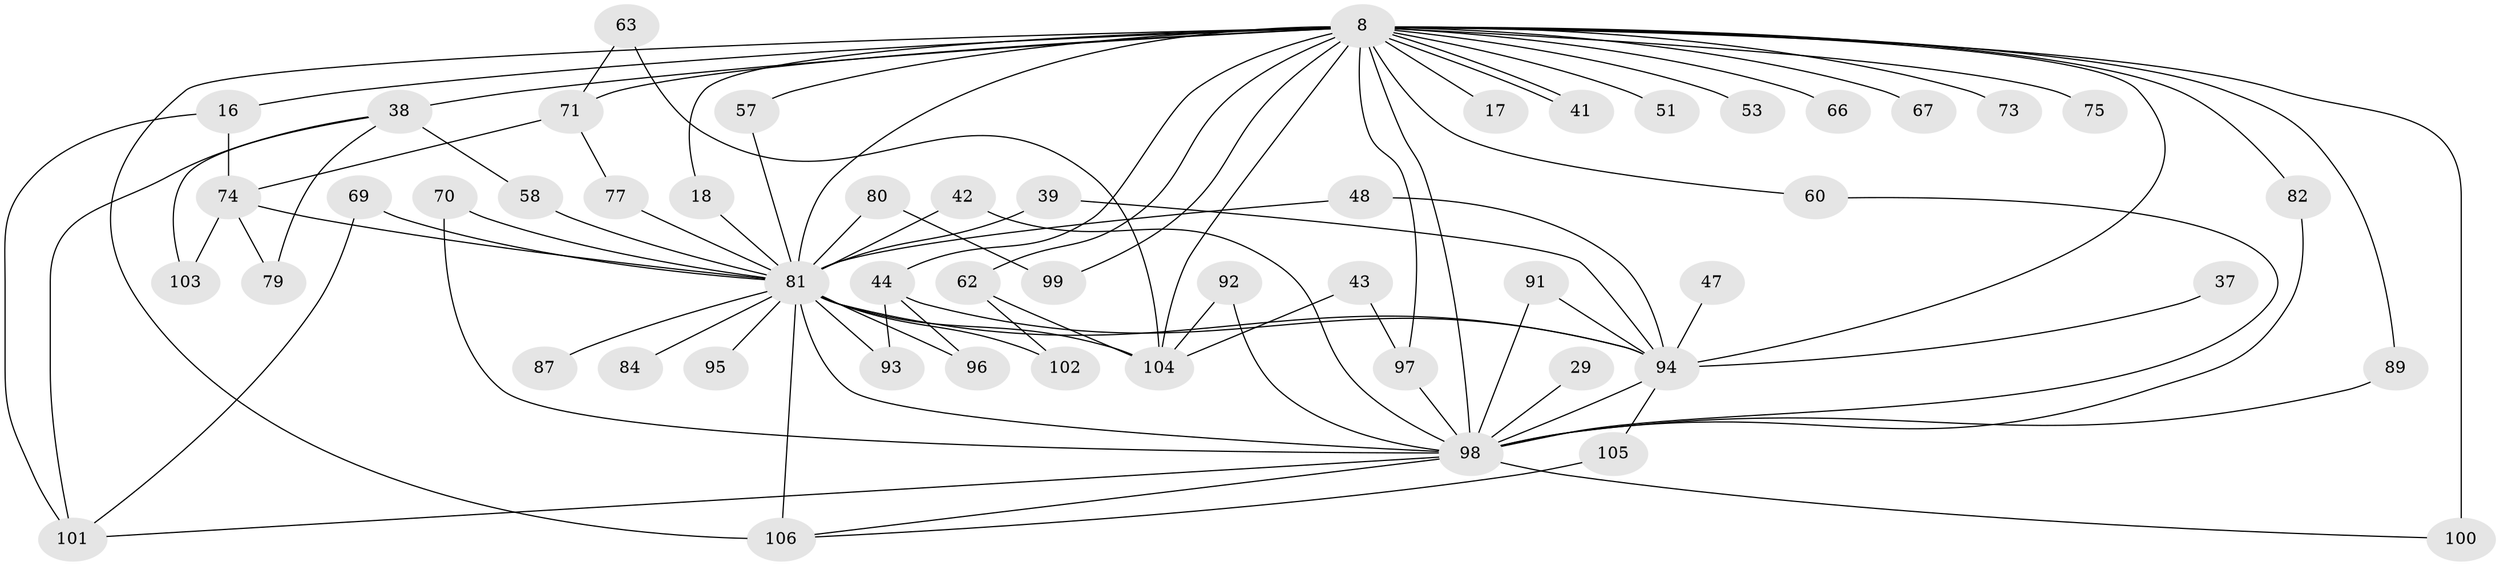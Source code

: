 // original degree distribution, {32: 0.009433962264150943, 27: 0.009433962264150943, 20: 0.018867924528301886, 18: 0.009433962264150943, 12: 0.009433962264150943, 16: 0.009433962264150943, 22: 0.009433962264150943, 19: 0.018867924528301886, 3: 0.1792452830188679, 5: 0.04716981132075472, 7: 0.02830188679245283, 4: 0.0660377358490566, 2: 0.5566037735849056, 8: 0.009433962264150943, 6: 0.018867924528301886}
// Generated by graph-tools (version 1.1) at 2025/44/03/09/25 04:44:33]
// undirected, 53 vertices, 90 edges
graph export_dot {
graph [start="1"]
  node [color=gray90,style=filled];
  8 [super="+2"];
  16;
  17;
  18;
  29;
  37;
  38 [super="+20+13"];
  39;
  41;
  42 [super="+11"];
  43;
  44 [super="+12"];
  47;
  48;
  51;
  53;
  57;
  58 [super="+49"];
  60;
  62 [super="+32"];
  63;
  66;
  67;
  69;
  70;
  71 [super="+55"];
  73 [super="+26"];
  74 [super="+65"];
  75;
  77;
  79;
  80;
  81 [super="+64+7+78"];
  82;
  84;
  87;
  89 [super="+46"];
  91;
  92;
  93;
  94 [super="+52+6"];
  95;
  96;
  97 [super="+86"];
  98 [super="+33+59+10"];
  99;
  100 [super="+90"];
  101 [super="+19+50+61"];
  102;
  103;
  104 [super="+31+76"];
  105;
  106 [super="+85+34+88"];
  8 -- 16 [weight=2];
  8 -- 17 [weight=2];
  8 -- 41;
  8 -- 41;
  8 -- 51 [weight=2];
  8 -- 73 [weight=3];
  8 -- 75 [weight=2];
  8 -- 82;
  8 -- 18;
  8 -- 44 [weight=2];
  8 -- 53 [weight=2];
  8 -- 57;
  8 -- 60;
  8 -- 62;
  8 -- 66 [weight=2];
  8 -- 67 [weight=2];
  8 -- 71 [weight=2];
  8 -- 81 [weight=15];
  8 -- 89;
  8 -- 98 [weight=8];
  8 -- 99;
  8 -- 100 [weight=2];
  8 -- 104 [weight=3];
  8 -- 97 [weight=3];
  8 -- 38 [weight=3];
  8 -- 94 [weight=7];
  8 -- 106 [weight=3];
  16 -- 74 [weight=2];
  16 -- 101;
  18 -- 81;
  29 -- 98 [weight=2];
  37 -- 94 [weight=2];
  38 -- 103;
  38 -- 101 [weight=2];
  38 -- 79;
  38 -- 58;
  39 -- 94;
  39 -- 81;
  42 -- 98;
  42 -- 81;
  43 -- 97;
  43 -- 104;
  44 -- 96;
  44 -- 93;
  44 -- 94;
  47 -- 94 [weight=2];
  48 -- 94;
  48 -- 81;
  57 -- 81;
  58 -- 81 [weight=4];
  60 -- 98;
  62 -- 102;
  62 -- 104 [weight=2];
  63 -- 71;
  63 -- 104;
  69 -- 101;
  69 -- 81;
  70 -- 98;
  70 -- 81;
  71 -- 77;
  71 -- 74;
  74 -- 79;
  74 -- 103;
  74 -- 81 [weight=2];
  77 -- 81;
  80 -- 99;
  80 -- 81 [weight=2];
  81 -- 98 [weight=11];
  81 -- 95 [weight=2];
  81 -- 84;
  81 -- 87;
  81 -- 93;
  81 -- 94 [weight=7];
  81 -- 104 [weight=2];
  81 -- 106 [weight=3];
  81 -- 96;
  81 -- 102;
  82 -- 98;
  89 -- 98 [weight=2];
  91 -- 98;
  91 -- 94;
  92 -- 98;
  92 -- 104;
  94 -- 98 [weight=6];
  94 -- 105;
  97 -- 98 [weight=3];
  98 -- 100;
  98 -- 101 [weight=2];
  98 -- 106;
  105 -- 106;
}
